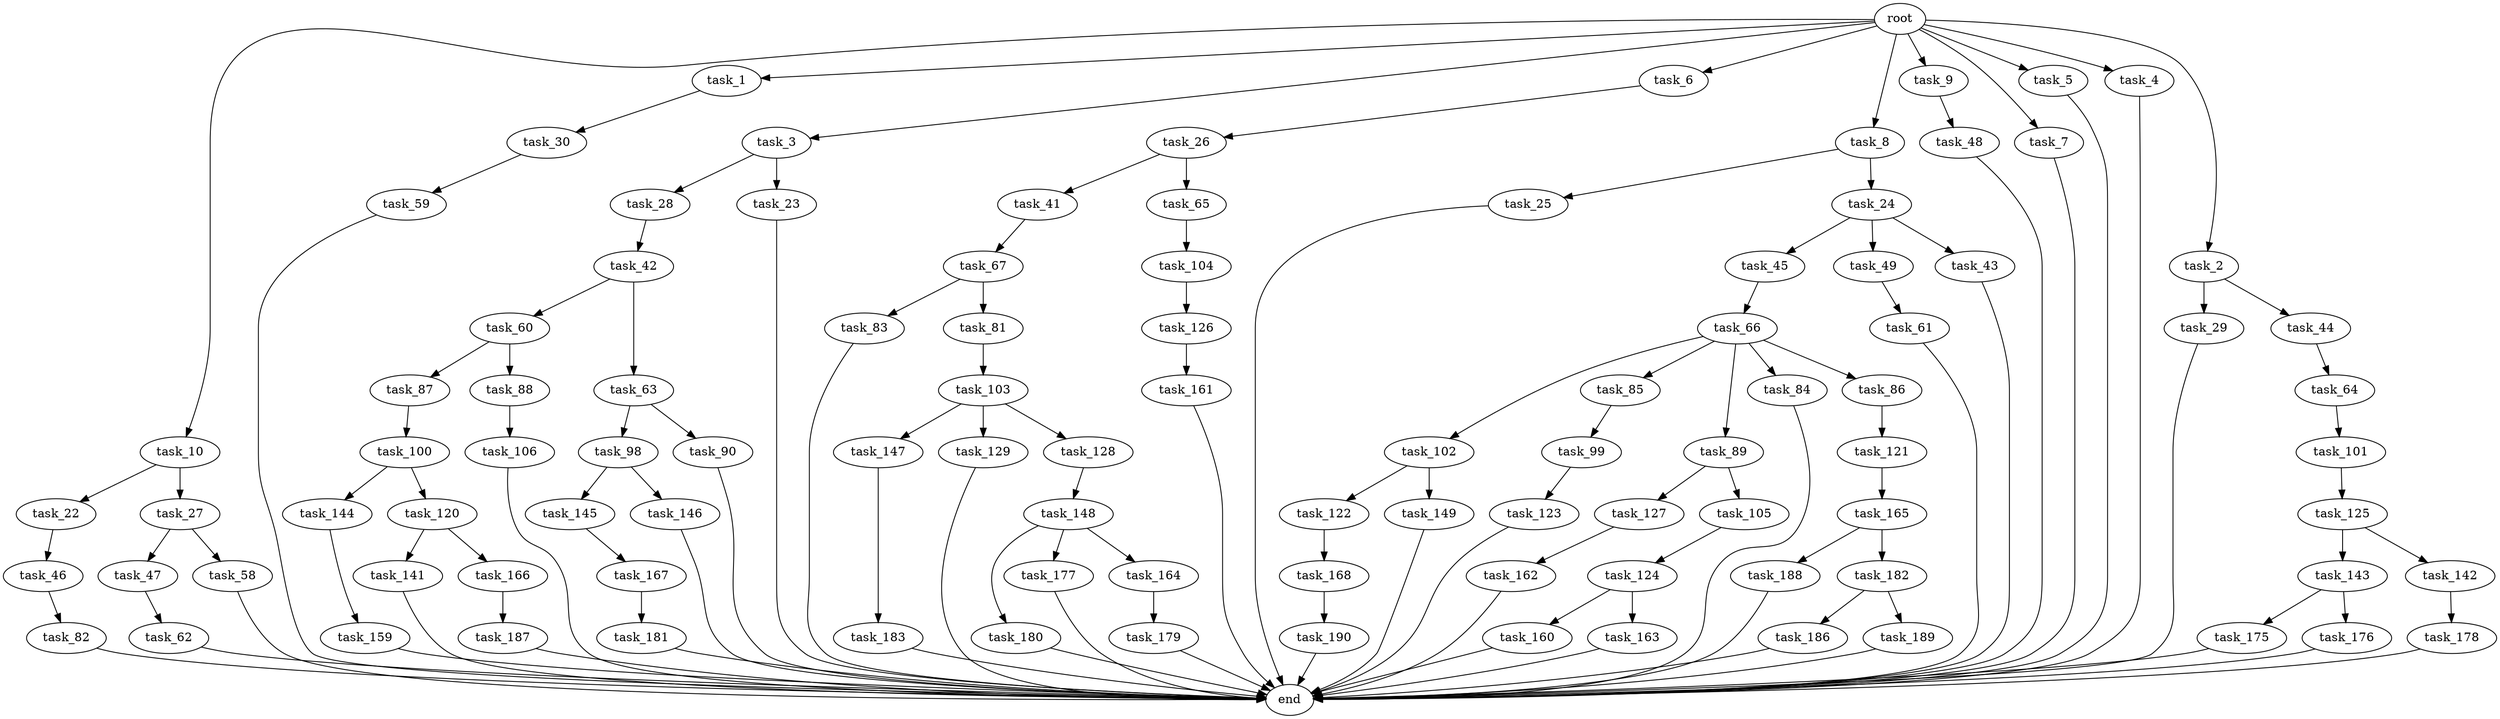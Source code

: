digraph G {
  task_100 [size="77309411328.000000"];
  task_180 [size="34359738368.000000"];
  task_101 [size="695784701952.000000"];
  task_147 [size="309237645312.000000"];
  task_47 [size="137438953472.000000"];
  task_62 [size="137438953472.000000"];
  task_41 [size="858993459200.000000"];
  task_167 [size="309237645312.000000"];
  task_106 [size="214748364800.000000"];
  task_177 [size="34359738368.000000"];
  task_22 [size="34359738368.000000"];
  task_102 [size="34359738368.000000"];
  task_165 [size="420906795008.000000"];
  task_159 [size="309237645312.000000"];
  task_123 [size="214748364800.000000"];
  task_30 [size="77309411328.000000"];
  task_10 [size="1024.000000"];
  end [size="0.000000"];
  task_27 [size="34359738368.000000"];
  task_164 [size="34359738368.000000"];
  task_104 [size="137438953472.000000"];
  task_143 [size="34359738368.000000"];
  task_122 [size="309237645312.000000"];
  task_1 [size="1024.000000"];
  task_66 [size="858993459200.000000"];
  task_61 [size="309237645312.000000"];
  task_3 [size="1024.000000"];
  task_6 [size="1024.000000"];
  task_161 [size="77309411328.000000"];
  task_85 [size="34359738368.000000"];
  task_160 [size="214748364800.000000"];
  task_26 [size="34359738368.000000"];
  task_8 [size="1024.000000"];
  task_149 [size="309237645312.000000"];
  task_141 [size="77309411328.000000"];
  task_25 [size="34359738368.000000"];
  task_145 [size="549755813888.000000"];
  task_166 [size="77309411328.000000"];
  task_183 [size="137438953472.000000"];
  task_188 [size="34359738368.000000"];
  task_162 [size="858993459200.000000"];
  task_146 [size="549755813888.000000"];
  task_98 [size="214748364800.000000"];
  task_28 [size="34359738368.000000"];
  task_24 [size="34359738368.000000"];
  task_9 [size="1024.000000"];
  task_7 [size="1024.000000"];
  task_175 [size="137438953472.000000"];
  task_67 [size="34359738368.000000"];
  task_29 [size="34359738368.000000"];
  task_182 [size="34359738368.000000"];
  task_176 [size="137438953472.000000"];
  task_179 [size="420906795008.000000"];
  task_82 [size="420906795008.000000"];
  task_89 [size="34359738368.000000"];
  task_64 [size="309237645312.000000"];
  task_65 [size="858993459200.000000"];
  task_144 [size="214748364800.000000"];
  task_103 [size="858993459200.000000"];
  task_120 [size="214748364800.000000"];
  task_42 [size="34359738368.000000"];
  task_46 [size="858993459200.000000"];
  task_186 [size="77309411328.000000"];
  task_121 [size="549755813888.000000"];
  task_90 [size="214748364800.000000"];
  task_87 [size="858993459200.000000"];
  task_84 [size="34359738368.000000"];
  root [size="0.000000"];
  task_189 [size="77309411328.000000"];
  task_129 [size="309237645312.000000"];
  task_5 [size="1024.000000"];
  task_187 [size="137438953472.000000"];
  task_88 [size="858993459200.000000"];
  task_48 [size="420906795008.000000"];
  task_60 [size="695784701952.000000"];
  task_83 [size="34359738368.000000"];
  task_126 [size="77309411328.000000"];
  task_125 [size="214748364800.000000"];
  task_99 [size="858993459200.000000"];
  task_45 [size="34359738368.000000"];
  task_81 [size="34359738368.000000"];
  task_142 [size="34359738368.000000"];
  task_128 [size="309237645312.000000"];
  task_58 [size="137438953472.000000"];
  task_49 [size="34359738368.000000"];
  task_127 [size="77309411328.000000"];
  task_124 [size="77309411328.000000"];
  task_23 [size="34359738368.000000"];
  task_59 [size="137438953472.000000"];
  task_168 [size="77309411328.000000"];
  task_44 [size="34359738368.000000"];
  task_163 [size="214748364800.000000"];
  task_181 [size="77309411328.000000"];
  task_148 [size="549755813888.000000"];
  task_105 [size="77309411328.000000"];
  task_4 [size="1024.000000"];
  task_63 [size="695784701952.000000"];
  task_190 [size="420906795008.000000"];
  task_86 [size="34359738368.000000"];
  task_2 [size="1024.000000"];
  task_178 [size="137438953472.000000"];
  task_43 [size="34359738368.000000"];

  task_100 -> task_144 [size="209715200.000000"];
  task_100 -> task_120 [size="209715200.000000"];
  task_180 -> end [size="1.000000"];
  task_101 -> task_125 [size="209715200.000000"];
  task_147 -> task_183 [size="134217728.000000"];
  task_47 -> task_62 [size="134217728.000000"];
  task_62 -> end [size="1.000000"];
  task_41 -> task_67 [size="33554432.000000"];
  task_167 -> task_181 [size="75497472.000000"];
  task_106 -> end [size="1.000000"];
  task_177 -> end [size="1.000000"];
  task_22 -> task_46 [size="838860800.000000"];
  task_102 -> task_122 [size="301989888.000000"];
  task_102 -> task_149 [size="301989888.000000"];
  task_165 -> task_182 [size="33554432.000000"];
  task_165 -> task_188 [size="33554432.000000"];
  task_159 -> end [size="1.000000"];
  task_123 -> end [size="1.000000"];
  task_30 -> task_59 [size="134217728.000000"];
  task_10 -> task_27 [size="33554432.000000"];
  task_10 -> task_22 [size="33554432.000000"];
  task_27 -> task_58 [size="134217728.000000"];
  task_27 -> task_47 [size="134217728.000000"];
  task_164 -> task_179 [size="411041792.000000"];
  task_104 -> task_126 [size="75497472.000000"];
  task_143 -> task_176 [size="134217728.000000"];
  task_143 -> task_175 [size="134217728.000000"];
  task_122 -> task_168 [size="75497472.000000"];
  task_1 -> task_30 [size="75497472.000000"];
  task_66 -> task_86 [size="33554432.000000"];
  task_66 -> task_85 [size="33554432.000000"];
  task_66 -> task_89 [size="33554432.000000"];
  task_66 -> task_84 [size="33554432.000000"];
  task_66 -> task_102 [size="33554432.000000"];
  task_61 -> end [size="1.000000"];
  task_3 -> task_23 [size="33554432.000000"];
  task_3 -> task_28 [size="33554432.000000"];
  task_6 -> task_26 [size="33554432.000000"];
  task_161 -> end [size="1.000000"];
  task_85 -> task_99 [size="838860800.000000"];
  task_160 -> end [size="1.000000"];
  task_26 -> task_41 [size="838860800.000000"];
  task_26 -> task_65 [size="838860800.000000"];
  task_8 -> task_24 [size="33554432.000000"];
  task_8 -> task_25 [size="33554432.000000"];
  task_149 -> end [size="1.000000"];
  task_141 -> end [size="1.000000"];
  task_25 -> end [size="1.000000"];
  task_145 -> task_167 [size="301989888.000000"];
  task_166 -> task_187 [size="134217728.000000"];
  task_183 -> end [size="1.000000"];
  task_188 -> end [size="1.000000"];
  task_162 -> end [size="1.000000"];
  task_146 -> end [size="1.000000"];
  task_98 -> task_145 [size="536870912.000000"];
  task_98 -> task_146 [size="536870912.000000"];
  task_28 -> task_42 [size="33554432.000000"];
  task_24 -> task_45 [size="33554432.000000"];
  task_24 -> task_49 [size="33554432.000000"];
  task_24 -> task_43 [size="33554432.000000"];
  task_9 -> task_48 [size="411041792.000000"];
  task_7 -> end [size="1.000000"];
  task_175 -> end [size="1.000000"];
  task_67 -> task_83 [size="33554432.000000"];
  task_67 -> task_81 [size="33554432.000000"];
  task_29 -> end [size="1.000000"];
  task_182 -> task_189 [size="75497472.000000"];
  task_182 -> task_186 [size="75497472.000000"];
  task_176 -> end [size="1.000000"];
  task_179 -> end [size="1.000000"];
  task_82 -> end [size="1.000000"];
  task_89 -> task_127 [size="75497472.000000"];
  task_89 -> task_105 [size="75497472.000000"];
  task_64 -> task_101 [size="679477248.000000"];
  task_65 -> task_104 [size="134217728.000000"];
  task_144 -> task_159 [size="301989888.000000"];
  task_103 -> task_129 [size="301989888.000000"];
  task_103 -> task_128 [size="301989888.000000"];
  task_103 -> task_147 [size="301989888.000000"];
  task_120 -> task_166 [size="75497472.000000"];
  task_120 -> task_141 [size="75497472.000000"];
  task_42 -> task_60 [size="679477248.000000"];
  task_42 -> task_63 [size="679477248.000000"];
  task_46 -> task_82 [size="411041792.000000"];
  task_186 -> end [size="1.000000"];
  task_121 -> task_165 [size="411041792.000000"];
  task_90 -> end [size="1.000000"];
  task_87 -> task_100 [size="75497472.000000"];
  task_84 -> end [size="1.000000"];
  root -> task_9 [size="1.000000"];
  root -> task_5 [size="1.000000"];
  root -> task_7 [size="1.000000"];
  root -> task_10 [size="1.000000"];
  root -> task_2 [size="1.000000"];
  root -> task_1 [size="1.000000"];
  root -> task_8 [size="1.000000"];
  root -> task_4 [size="1.000000"];
  root -> task_3 [size="1.000000"];
  root -> task_6 [size="1.000000"];
  task_189 -> end [size="1.000000"];
  task_129 -> end [size="1.000000"];
  task_5 -> end [size="1.000000"];
  task_187 -> end [size="1.000000"];
  task_88 -> task_106 [size="209715200.000000"];
  task_48 -> end [size="1.000000"];
  task_60 -> task_88 [size="838860800.000000"];
  task_60 -> task_87 [size="838860800.000000"];
  task_83 -> end [size="1.000000"];
  task_126 -> task_161 [size="75497472.000000"];
  task_125 -> task_143 [size="33554432.000000"];
  task_125 -> task_142 [size="33554432.000000"];
  task_99 -> task_123 [size="209715200.000000"];
  task_45 -> task_66 [size="838860800.000000"];
  task_81 -> task_103 [size="838860800.000000"];
  task_142 -> task_178 [size="134217728.000000"];
  task_128 -> task_148 [size="536870912.000000"];
  task_58 -> end [size="1.000000"];
  task_49 -> task_61 [size="301989888.000000"];
  task_127 -> task_162 [size="838860800.000000"];
  task_124 -> task_163 [size="209715200.000000"];
  task_124 -> task_160 [size="209715200.000000"];
  task_23 -> end [size="1.000000"];
  task_59 -> end [size="1.000000"];
  task_168 -> task_190 [size="411041792.000000"];
  task_44 -> task_64 [size="301989888.000000"];
  task_163 -> end [size="1.000000"];
  task_181 -> end [size="1.000000"];
  task_148 -> task_180 [size="33554432.000000"];
  task_148 -> task_177 [size="33554432.000000"];
  task_148 -> task_164 [size="33554432.000000"];
  task_105 -> task_124 [size="75497472.000000"];
  task_4 -> end [size="1.000000"];
  task_63 -> task_90 [size="209715200.000000"];
  task_63 -> task_98 [size="209715200.000000"];
  task_190 -> end [size="1.000000"];
  task_86 -> task_121 [size="536870912.000000"];
  task_2 -> task_44 [size="33554432.000000"];
  task_2 -> task_29 [size="33554432.000000"];
  task_178 -> end [size="1.000000"];
  task_43 -> end [size="1.000000"];
}
